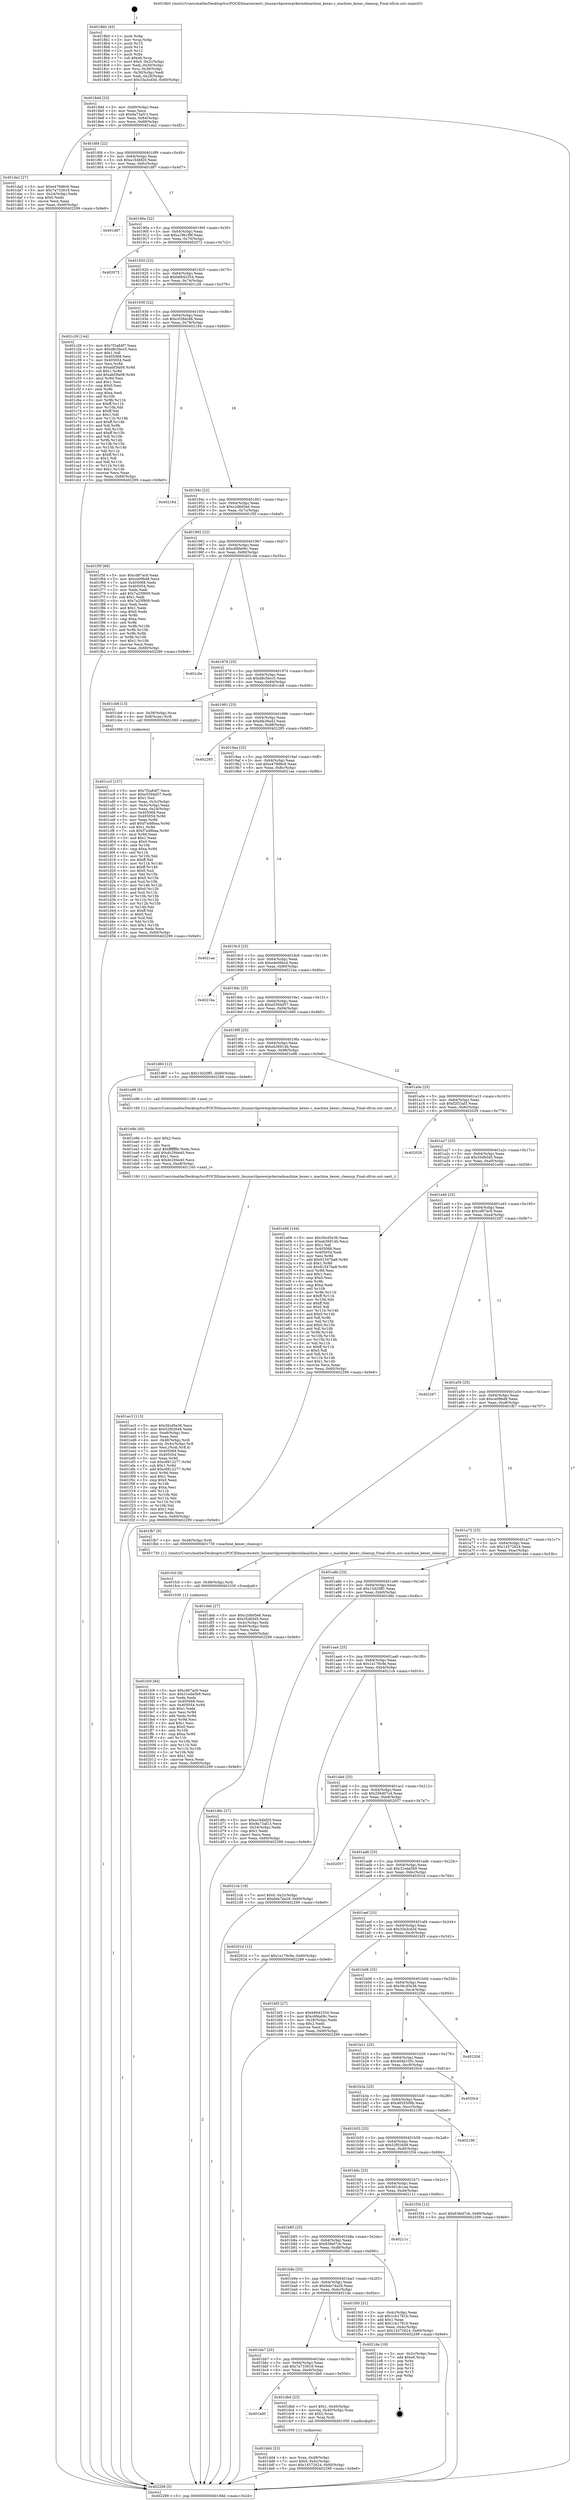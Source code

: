 digraph "0x4018b0" {
  label = "0x4018b0 (/mnt/c/Users/mathe/Desktop/tcc/POCII/binaries/extr_linuxarchpowerpckernelmachine_kexec.c_machine_kexec_cleanup_Final-ollvm.out::main(0))"
  labelloc = "t"
  node[shape=record]

  Entry [label="",width=0.3,height=0.3,shape=circle,fillcolor=black,style=filled]
  "0x4018dd" [label="{
     0x4018dd [23]\l
     | [instrs]\l
     &nbsp;&nbsp;0x4018dd \<+3\>: mov -0x60(%rbp),%eax\l
     &nbsp;&nbsp;0x4018e0 \<+2\>: mov %eax,%ecx\l
     &nbsp;&nbsp;0x4018e2 \<+6\>: sub $0x9a73af13,%ecx\l
     &nbsp;&nbsp;0x4018e8 \<+3\>: mov %eax,-0x64(%rbp)\l
     &nbsp;&nbsp;0x4018eb \<+3\>: mov %ecx,-0x68(%rbp)\l
     &nbsp;&nbsp;0x4018ee \<+6\>: je 0000000000401da2 \<main+0x4f2\>\l
  }"]
  "0x401da2" [label="{
     0x401da2 [27]\l
     | [instrs]\l
     &nbsp;&nbsp;0x401da2 \<+5\>: mov $0xe479d6c6,%eax\l
     &nbsp;&nbsp;0x401da7 \<+5\>: mov $0x7a733918,%ecx\l
     &nbsp;&nbsp;0x401dac \<+3\>: mov -0x24(%rbp),%edx\l
     &nbsp;&nbsp;0x401daf \<+3\>: cmp $0x0,%edx\l
     &nbsp;&nbsp;0x401db2 \<+3\>: cmove %ecx,%eax\l
     &nbsp;&nbsp;0x401db5 \<+3\>: mov %eax,-0x60(%rbp)\l
     &nbsp;&nbsp;0x401db8 \<+5\>: jmp 0000000000402299 \<main+0x9e9\>\l
  }"]
  "0x4018f4" [label="{
     0x4018f4 [22]\l
     | [instrs]\l
     &nbsp;&nbsp;0x4018f4 \<+5\>: jmp 00000000004018f9 \<main+0x49\>\l
     &nbsp;&nbsp;0x4018f9 \<+3\>: mov -0x64(%rbp),%eax\l
     &nbsp;&nbsp;0x4018fc \<+5\>: sub $0xa164bf20,%eax\l
     &nbsp;&nbsp;0x401901 \<+3\>: mov %eax,-0x6c(%rbp)\l
     &nbsp;&nbsp;0x401904 \<+6\>: je 0000000000401d87 \<main+0x4d7\>\l
  }"]
  Exit [label="",width=0.3,height=0.3,shape=circle,fillcolor=black,style=filled,peripheries=2]
  "0x401d87" [label="{
     0x401d87\l
  }", style=dashed]
  "0x40190a" [label="{
     0x40190a [22]\l
     | [instrs]\l
     &nbsp;&nbsp;0x40190a \<+5\>: jmp 000000000040190f \<main+0x5f\>\l
     &nbsp;&nbsp;0x40190f \<+3\>: mov -0x64(%rbp),%eax\l
     &nbsp;&nbsp;0x401912 \<+5\>: sub $0xa19b1f9f,%eax\l
     &nbsp;&nbsp;0x401917 \<+3\>: mov %eax,-0x70(%rbp)\l
     &nbsp;&nbsp;0x40191a \<+6\>: je 0000000000402072 \<main+0x7c2\>\l
  }"]
  "0x401fc9" [label="{
     0x401fc9 [84]\l
     | [instrs]\l
     &nbsp;&nbsp;0x401fc9 \<+5\>: mov $0xcd87ac9,%eax\l
     &nbsp;&nbsp;0x401fce \<+5\>: mov $0x31eda5b9,%ecx\l
     &nbsp;&nbsp;0x401fd3 \<+2\>: xor %edx,%edx\l
     &nbsp;&nbsp;0x401fd5 \<+7\>: mov 0x405068,%esi\l
     &nbsp;&nbsp;0x401fdc \<+8\>: mov 0x405054,%r8d\l
     &nbsp;&nbsp;0x401fe4 \<+3\>: sub $0x1,%edx\l
     &nbsp;&nbsp;0x401fe7 \<+3\>: mov %esi,%r9d\l
     &nbsp;&nbsp;0x401fea \<+3\>: add %edx,%r9d\l
     &nbsp;&nbsp;0x401fed \<+4\>: imul %r9d,%esi\l
     &nbsp;&nbsp;0x401ff1 \<+3\>: and $0x1,%esi\l
     &nbsp;&nbsp;0x401ff4 \<+3\>: cmp $0x0,%esi\l
     &nbsp;&nbsp;0x401ff7 \<+4\>: sete %r10b\l
     &nbsp;&nbsp;0x401ffb \<+4\>: cmp $0xa,%r8d\l
     &nbsp;&nbsp;0x401fff \<+4\>: setl %r11b\l
     &nbsp;&nbsp;0x402003 \<+3\>: mov %r10b,%bl\l
     &nbsp;&nbsp;0x402006 \<+3\>: and %r11b,%bl\l
     &nbsp;&nbsp;0x402009 \<+3\>: xor %r11b,%r10b\l
     &nbsp;&nbsp;0x40200c \<+3\>: or %r10b,%bl\l
     &nbsp;&nbsp;0x40200f \<+3\>: test $0x1,%bl\l
     &nbsp;&nbsp;0x402012 \<+3\>: cmovne %ecx,%eax\l
     &nbsp;&nbsp;0x402015 \<+3\>: mov %eax,-0x60(%rbp)\l
     &nbsp;&nbsp;0x402018 \<+5\>: jmp 0000000000402299 \<main+0x9e9\>\l
  }"]
  "0x402072" [label="{
     0x402072\l
  }", style=dashed]
  "0x401920" [label="{
     0x401920 [22]\l
     | [instrs]\l
     &nbsp;&nbsp;0x401920 \<+5\>: jmp 0000000000401925 \<main+0x75\>\l
     &nbsp;&nbsp;0x401925 \<+3\>: mov -0x64(%rbp),%eax\l
     &nbsp;&nbsp;0x401928 \<+5\>: sub $0xb6642354,%eax\l
     &nbsp;&nbsp;0x40192d \<+3\>: mov %eax,-0x74(%rbp)\l
     &nbsp;&nbsp;0x401930 \<+6\>: je 0000000000401c26 \<main+0x376\>\l
  }"]
  "0x401fc0" [label="{
     0x401fc0 [9]\l
     | [instrs]\l
     &nbsp;&nbsp;0x401fc0 \<+4\>: mov -0x48(%rbp),%rdi\l
     &nbsp;&nbsp;0x401fc4 \<+5\>: call 0000000000401030 \<free@plt\>\l
     | [calls]\l
     &nbsp;&nbsp;0x401030 \{1\} (unknown)\l
  }"]
  "0x401c26" [label="{
     0x401c26 [144]\l
     | [instrs]\l
     &nbsp;&nbsp;0x401c26 \<+5\>: mov $0x7f2a84f7,%eax\l
     &nbsp;&nbsp;0x401c2b \<+5\>: mov $0xd8c5bcc5,%ecx\l
     &nbsp;&nbsp;0x401c30 \<+2\>: mov $0x1,%dl\l
     &nbsp;&nbsp;0x401c32 \<+7\>: mov 0x405068,%esi\l
     &nbsp;&nbsp;0x401c39 \<+7\>: mov 0x405054,%edi\l
     &nbsp;&nbsp;0x401c40 \<+3\>: mov %esi,%r8d\l
     &nbsp;&nbsp;0x401c43 \<+7\>: sub $0xabf3fa08,%r8d\l
     &nbsp;&nbsp;0x401c4a \<+4\>: sub $0x1,%r8d\l
     &nbsp;&nbsp;0x401c4e \<+7\>: add $0xabf3fa08,%r8d\l
     &nbsp;&nbsp;0x401c55 \<+4\>: imul %r8d,%esi\l
     &nbsp;&nbsp;0x401c59 \<+3\>: and $0x1,%esi\l
     &nbsp;&nbsp;0x401c5c \<+3\>: cmp $0x0,%esi\l
     &nbsp;&nbsp;0x401c5f \<+4\>: sete %r9b\l
     &nbsp;&nbsp;0x401c63 \<+3\>: cmp $0xa,%edi\l
     &nbsp;&nbsp;0x401c66 \<+4\>: setl %r10b\l
     &nbsp;&nbsp;0x401c6a \<+3\>: mov %r9b,%r11b\l
     &nbsp;&nbsp;0x401c6d \<+4\>: xor $0xff,%r11b\l
     &nbsp;&nbsp;0x401c71 \<+3\>: mov %r10b,%bl\l
     &nbsp;&nbsp;0x401c74 \<+3\>: xor $0xff,%bl\l
     &nbsp;&nbsp;0x401c77 \<+3\>: xor $0x1,%dl\l
     &nbsp;&nbsp;0x401c7a \<+3\>: mov %r11b,%r14b\l
     &nbsp;&nbsp;0x401c7d \<+4\>: and $0xff,%r14b\l
     &nbsp;&nbsp;0x401c81 \<+3\>: and %dl,%r9b\l
     &nbsp;&nbsp;0x401c84 \<+3\>: mov %bl,%r15b\l
     &nbsp;&nbsp;0x401c87 \<+4\>: and $0xff,%r15b\l
     &nbsp;&nbsp;0x401c8b \<+3\>: and %dl,%r10b\l
     &nbsp;&nbsp;0x401c8e \<+3\>: or %r9b,%r14b\l
     &nbsp;&nbsp;0x401c91 \<+3\>: or %r10b,%r15b\l
     &nbsp;&nbsp;0x401c94 \<+3\>: xor %r15b,%r14b\l
     &nbsp;&nbsp;0x401c97 \<+3\>: or %bl,%r11b\l
     &nbsp;&nbsp;0x401c9a \<+4\>: xor $0xff,%r11b\l
     &nbsp;&nbsp;0x401c9e \<+3\>: or $0x1,%dl\l
     &nbsp;&nbsp;0x401ca1 \<+3\>: and %dl,%r11b\l
     &nbsp;&nbsp;0x401ca4 \<+3\>: or %r11b,%r14b\l
     &nbsp;&nbsp;0x401ca7 \<+4\>: test $0x1,%r14b\l
     &nbsp;&nbsp;0x401cab \<+3\>: cmovne %ecx,%eax\l
     &nbsp;&nbsp;0x401cae \<+3\>: mov %eax,-0x60(%rbp)\l
     &nbsp;&nbsp;0x401cb1 \<+5\>: jmp 0000000000402299 \<main+0x9e9\>\l
  }"]
  "0x401936" [label="{
     0x401936 [22]\l
     | [instrs]\l
     &nbsp;&nbsp;0x401936 \<+5\>: jmp 000000000040193b \<main+0x8b\>\l
     &nbsp;&nbsp;0x40193b \<+3\>: mov -0x64(%rbp),%eax\l
     &nbsp;&nbsp;0x40193e \<+5\>: sub $0xc028dc88,%eax\l
     &nbsp;&nbsp;0x401943 \<+3\>: mov %eax,-0x78(%rbp)\l
     &nbsp;&nbsp;0x401946 \<+6\>: je 0000000000402184 \<main+0x8d4\>\l
  }"]
  "0x401ec3" [label="{
     0x401ec3 [113]\l
     | [instrs]\l
     &nbsp;&nbsp;0x401ec3 \<+5\>: mov $0x36cd5e36,%ecx\l
     &nbsp;&nbsp;0x401ec8 \<+5\>: mov $0x52f02649,%edx\l
     &nbsp;&nbsp;0x401ecd \<+6\>: mov -0xe8(%rbp),%esi\l
     &nbsp;&nbsp;0x401ed3 \<+3\>: imul %eax,%esi\l
     &nbsp;&nbsp;0x401ed6 \<+4\>: mov -0x48(%rbp),%rdi\l
     &nbsp;&nbsp;0x401eda \<+4\>: movslq -0x4c(%rbp),%r8\l
     &nbsp;&nbsp;0x401ede \<+4\>: mov %esi,(%rdi,%r8,4)\l
     &nbsp;&nbsp;0x401ee2 \<+7\>: mov 0x405068,%eax\l
     &nbsp;&nbsp;0x401ee9 \<+7\>: mov 0x405054,%esi\l
     &nbsp;&nbsp;0x401ef0 \<+3\>: mov %eax,%r9d\l
     &nbsp;&nbsp;0x401ef3 \<+7\>: sub $0xc8912277,%r9d\l
     &nbsp;&nbsp;0x401efa \<+4\>: sub $0x1,%r9d\l
     &nbsp;&nbsp;0x401efe \<+7\>: add $0xc8912277,%r9d\l
     &nbsp;&nbsp;0x401f05 \<+4\>: imul %r9d,%eax\l
     &nbsp;&nbsp;0x401f09 \<+3\>: and $0x1,%eax\l
     &nbsp;&nbsp;0x401f0c \<+3\>: cmp $0x0,%eax\l
     &nbsp;&nbsp;0x401f0f \<+4\>: sete %r10b\l
     &nbsp;&nbsp;0x401f13 \<+3\>: cmp $0xa,%esi\l
     &nbsp;&nbsp;0x401f16 \<+4\>: setl %r11b\l
     &nbsp;&nbsp;0x401f1a \<+3\>: mov %r10b,%bl\l
     &nbsp;&nbsp;0x401f1d \<+3\>: and %r11b,%bl\l
     &nbsp;&nbsp;0x401f20 \<+3\>: xor %r11b,%r10b\l
     &nbsp;&nbsp;0x401f23 \<+3\>: or %r10b,%bl\l
     &nbsp;&nbsp;0x401f26 \<+3\>: test $0x1,%bl\l
     &nbsp;&nbsp;0x401f29 \<+3\>: cmovne %edx,%ecx\l
     &nbsp;&nbsp;0x401f2c \<+3\>: mov %ecx,-0x60(%rbp)\l
     &nbsp;&nbsp;0x401f2f \<+5\>: jmp 0000000000402299 \<main+0x9e9\>\l
  }"]
  "0x402184" [label="{
     0x402184\l
  }", style=dashed]
  "0x40194c" [label="{
     0x40194c [22]\l
     | [instrs]\l
     &nbsp;&nbsp;0x40194c \<+5\>: jmp 0000000000401951 \<main+0xa1\>\l
     &nbsp;&nbsp;0x401951 \<+3\>: mov -0x64(%rbp),%eax\l
     &nbsp;&nbsp;0x401954 \<+5\>: sub $0xc2d6d5e6,%eax\l
     &nbsp;&nbsp;0x401959 \<+3\>: mov %eax,-0x7c(%rbp)\l
     &nbsp;&nbsp;0x40195c \<+6\>: je 0000000000401f5f \<main+0x6af\>\l
  }"]
  "0x401e9b" [label="{
     0x401e9b [40]\l
     | [instrs]\l
     &nbsp;&nbsp;0x401e9b \<+5\>: mov $0x2,%ecx\l
     &nbsp;&nbsp;0x401ea0 \<+1\>: cltd\l
     &nbsp;&nbsp;0x401ea1 \<+2\>: idiv %ecx\l
     &nbsp;&nbsp;0x401ea3 \<+6\>: imul $0xfffffffe,%edx,%ecx\l
     &nbsp;&nbsp;0x401ea9 \<+6\>: add $0xdc294e40,%ecx\l
     &nbsp;&nbsp;0x401eaf \<+3\>: add $0x1,%ecx\l
     &nbsp;&nbsp;0x401eb2 \<+6\>: sub $0xdc294e40,%ecx\l
     &nbsp;&nbsp;0x401eb8 \<+6\>: mov %ecx,-0xe8(%rbp)\l
     &nbsp;&nbsp;0x401ebe \<+5\>: call 0000000000401160 \<next_i\>\l
     | [calls]\l
     &nbsp;&nbsp;0x401160 \{1\} (/mnt/c/Users/mathe/Desktop/tcc/POCII/binaries/extr_linuxarchpowerpckernelmachine_kexec.c_machine_kexec_cleanup_Final-ollvm.out::next_i)\l
  }"]
  "0x401f5f" [label="{
     0x401f5f [88]\l
     | [instrs]\l
     &nbsp;&nbsp;0x401f5f \<+5\>: mov $0xcd87ac9,%eax\l
     &nbsp;&nbsp;0x401f64 \<+5\>: mov $0xce09bd8,%ecx\l
     &nbsp;&nbsp;0x401f69 \<+7\>: mov 0x405068,%edx\l
     &nbsp;&nbsp;0x401f70 \<+7\>: mov 0x405054,%esi\l
     &nbsp;&nbsp;0x401f77 \<+2\>: mov %edx,%edi\l
     &nbsp;&nbsp;0x401f79 \<+6\>: add $0x7a25f909,%edi\l
     &nbsp;&nbsp;0x401f7f \<+3\>: sub $0x1,%edi\l
     &nbsp;&nbsp;0x401f82 \<+6\>: sub $0x7a25f909,%edi\l
     &nbsp;&nbsp;0x401f88 \<+3\>: imul %edi,%edx\l
     &nbsp;&nbsp;0x401f8b \<+3\>: and $0x1,%edx\l
     &nbsp;&nbsp;0x401f8e \<+3\>: cmp $0x0,%edx\l
     &nbsp;&nbsp;0x401f91 \<+4\>: sete %r8b\l
     &nbsp;&nbsp;0x401f95 \<+3\>: cmp $0xa,%esi\l
     &nbsp;&nbsp;0x401f98 \<+4\>: setl %r9b\l
     &nbsp;&nbsp;0x401f9c \<+3\>: mov %r8b,%r10b\l
     &nbsp;&nbsp;0x401f9f \<+3\>: and %r9b,%r10b\l
     &nbsp;&nbsp;0x401fa2 \<+3\>: xor %r9b,%r8b\l
     &nbsp;&nbsp;0x401fa5 \<+3\>: or %r8b,%r10b\l
     &nbsp;&nbsp;0x401fa8 \<+4\>: test $0x1,%r10b\l
     &nbsp;&nbsp;0x401fac \<+3\>: cmovne %ecx,%eax\l
     &nbsp;&nbsp;0x401faf \<+3\>: mov %eax,-0x60(%rbp)\l
     &nbsp;&nbsp;0x401fb2 \<+5\>: jmp 0000000000402299 \<main+0x9e9\>\l
  }"]
  "0x401962" [label="{
     0x401962 [22]\l
     | [instrs]\l
     &nbsp;&nbsp;0x401962 \<+5\>: jmp 0000000000401967 \<main+0xb7\>\l
     &nbsp;&nbsp;0x401967 \<+3\>: mov -0x64(%rbp),%eax\l
     &nbsp;&nbsp;0x40196a \<+5\>: sub $0xc6fda06c,%eax\l
     &nbsp;&nbsp;0x40196f \<+3\>: mov %eax,-0x80(%rbp)\l
     &nbsp;&nbsp;0x401972 \<+6\>: je 0000000000401c0e \<main+0x35e\>\l
  }"]
  "0x401dd4" [label="{
     0x401dd4 [23]\l
     | [instrs]\l
     &nbsp;&nbsp;0x401dd4 \<+4\>: mov %rax,-0x48(%rbp)\l
     &nbsp;&nbsp;0x401dd8 \<+7\>: movl $0x0,-0x4c(%rbp)\l
     &nbsp;&nbsp;0x401ddf \<+7\>: movl $0x14572624,-0x60(%rbp)\l
     &nbsp;&nbsp;0x401de6 \<+5\>: jmp 0000000000402299 \<main+0x9e9\>\l
  }"]
  "0x401c0e" [label="{
     0x401c0e\l
  }", style=dashed]
  "0x401978" [label="{
     0x401978 [25]\l
     | [instrs]\l
     &nbsp;&nbsp;0x401978 \<+5\>: jmp 000000000040197d \<main+0xcd\>\l
     &nbsp;&nbsp;0x40197d \<+3\>: mov -0x64(%rbp),%eax\l
     &nbsp;&nbsp;0x401980 \<+5\>: sub $0xd8c5bcc5,%eax\l
     &nbsp;&nbsp;0x401985 \<+6\>: mov %eax,-0x84(%rbp)\l
     &nbsp;&nbsp;0x40198b \<+6\>: je 0000000000401cb6 \<main+0x406\>\l
  }"]
  "0x401bd0" [label="{
     0x401bd0\l
  }", style=dashed]
  "0x401cb6" [label="{
     0x401cb6 [13]\l
     | [instrs]\l
     &nbsp;&nbsp;0x401cb6 \<+4\>: mov -0x38(%rbp),%rax\l
     &nbsp;&nbsp;0x401cba \<+4\>: mov 0x8(%rax),%rdi\l
     &nbsp;&nbsp;0x401cbe \<+5\>: call 0000000000401060 \<atoi@plt\>\l
     | [calls]\l
     &nbsp;&nbsp;0x401060 \{1\} (unknown)\l
  }"]
  "0x401991" [label="{
     0x401991 [25]\l
     | [instrs]\l
     &nbsp;&nbsp;0x401991 \<+5\>: jmp 0000000000401996 \<main+0xe6\>\l
     &nbsp;&nbsp;0x401996 \<+3\>: mov -0x64(%rbp),%eax\l
     &nbsp;&nbsp;0x401999 \<+5\>: sub $0xdfa38a42,%eax\l
     &nbsp;&nbsp;0x40199e \<+6\>: mov %eax,-0x88(%rbp)\l
     &nbsp;&nbsp;0x4019a4 \<+6\>: je 0000000000402285 \<main+0x9d5\>\l
  }"]
  "0x401dbd" [label="{
     0x401dbd [23]\l
     | [instrs]\l
     &nbsp;&nbsp;0x401dbd \<+7\>: movl $0x1,-0x40(%rbp)\l
     &nbsp;&nbsp;0x401dc4 \<+4\>: movslq -0x40(%rbp),%rax\l
     &nbsp;&nbsp;0x401dc8 \<+4\>: shl $0x2,%rax\l
     &nbsp;&nbsp;0x401dcc \<+3\>: mov %rax,%rdi\l
     &nbsp;&nbsp;0x401dcf \<+5\>: call 0000000000401050 \<malloc@plt\>\l
     | [calls]\l
     &nbsp;&nbsp;0x401050 \{1\} (unknown)\l
  }"]
  "0x402285" [label="{
     0x402285\l
  }", style=dashed]
  "0x4019aa" [label="{
     0x4019aa [25]\l
     | [instrs]\l
     &nbsp;&nbsp;0x4019aa \<+5\>: jmp 00000000004019af \<main+0xff\>\l
     &nbsp;&nbsp;0x4019af \<+3\>: mov -0x64(%rbp),%eax\l
     &nbsp;&nbsp;0x4019b2 \<+5\>: sub $0xe479d6c6,%eax\l
     &nbsp;&nbsp;0x4019b7 \<+6\>: mov %eax,-0x8c(%rbp)\l
     &nbsp;&nbsp;0x4019bd \<+6\>: je 00000000004021ae \<main+0x8fe\>\l
  }"]
  "0x401bb7" [label="{
     0x401bb7 [25]\l
     | [instrs]\l
     &nbsp;&nbsp;0x401bb7 \<+5\>: jmp 0000000000401bbc \<main+0x30c\>\l
     &nbsp;&nbsp;0x401bbc \<+3\>: mov -0x64(%rbp),%eax\l
     &nbsp;&nbsp;0x401bbf \<+5\>: sub $0x7a733918,%eax\l
     &nbsp;&nbsp;0x401bc4 \<+6\>: mov %eax,-0xe0(%rbp)\l
     &nbsp;&nbsp;0x401bca \<+6\>: je 0000000000401dbd \<main+0x50d\>\l
  }"]
  "0x4021ae" [label="{
     0x4021ae\l
  }", style=dashed]
  "0x4019c3" [label="{
     0x4019c3 [25]\l
     | [instrs]\l
     &nbsp;&nbsp;0x4019c3 \<+5\>: jmp 00000000004019c8 \<main+0x118\>\l
     &nbsp;&nbsp;0x4019c8 \<+3\>: mov -0x64(%rbp),%eax\l
     &nbsp;&nbsp;0x4019cb \<+5\>: sub $0xe4e06bcd,%eax\l
     &nbsp;&nbsp;0x4019d0 \<+6\>: mov %eax,-0x90(%rbp)\l
     &nbsp;&nbsp;0x4019d6 \<+6\>: je 00000000004021ba \<main+0x90a\>\l
  }"]
  "0x4021de" [label="{
     0x4021de [19]\l
     | [instrs]\l
     &nbsp;&nbsp;0x4021de \<+3\>: mov -0x2c(%rbp),%eax\l
     &nbsp;&nbsp;0x4021e1 \<+7\>: add $0xe0,%rsp\l
     &nbsp;&nbsp;0x4021e8 \<+1\>: pop %rbx\l
     &nbsp;&nbsp;0x4021e9 \<+2\>: pop %r12\l
     &nbsp;&nbsp;0x4021eb \<+2\>: pop %r14\l
     &nbsp;&nbsp;0x4021ed \<+2\>: pop %r15\l
     &nbsp;&nbsp;0x4021ef \<+1\>: pop %rbp\l
     &nbsp;&nbsp;0x4021f0 \<+1\>: ret\l
  }"]
  "0x4021ba" [label="{
     0x4021ba\l
  }", style=dashed]
  "0x4019dc" [label="{
     0x4019dc [25]\l
     | [instrs]\l
     &nbsp;&nbsp;0x4019dc \<+5\>: jmp 00000000004019e1 \<main+0x131\>\l
     &nbsp;&nbsp;0x4019e1 \<+3\>: mov -0x64(%rbp),%eax\l
     &nbsp;&nbsp;0x4019e4 \<+5\>: sub $0xe5594d57,%eax\l
     &nbsp;&nbsp;0x4019e9 \<+6\>: mov %eax,-0x94(%rbp)\l
     &nbsp;&nbsp;0x4019ef \<+6\>: je 0000000000401d60 \<main+0x4b0\>\l
  }"]
  "0x401b9e" [label="{
     0x401b9e [25]\l
     | [instrs]\l
     &nbsp;&nbsp;0x401b9e \<+5\>: jmp 0000000000401ba3 \<main+0x2f3\>\l
     &nbsp;&nbsp;0x401ba3 \<+3\>: mov -0x64(%rbp),%eax\l
     &nbsp;&nbsp;0x401ba6 \<+5\>: sub $0x6da74a29,%eax\l
     &nbsp;&nbsp;0x401bab \<+6\>: mov %eax,-0xdc(%rbp)\l
     &nbsp;&nbsp;0x401bb1 \<+6\>: je 00000000004021de \<main+0x92e\>\l
  }"]
  "0x401d60" [label="{
     0x401d60 [12]\l
     | [instrs]\l
     &nbsp;&nbsp;0x401d60 \<+7\>: movl $0x15d20ff1,-0x60(%rbp)\l
     &nbsp;&nbsp;0x401d67 \<+5\>: jmp 0000000000402299 \<main+0x9e9\>\l
  }"]
  "0x4019f5" [label="{
     0x4019f5 [25]\l
     | [instrs]\l
     &nbsp;&nbsp;0x4019f5 \<+5\>: jmp 00000000004019fa \<main+0x14a\>\l
     &nbsp;&nbsp;0x4019fa \<+3\>: mov -0x64(%rbp),%eax\l
     &nbsp;&nbsp;0x4019fd \<+5\>: sub $0xeb36914b,%eax\l
     &nbsp;&nbsp;0x401a02 \<+6\>: mov %eax,-0x98(%rbp)\l
     &nbsp;&nbsp;0x401a08 \<+6\>: je 0000000000401e96 \<main+0x5e6\>\l
  }"]
  "0x401f40" [label="{
     0x401f40 [31]\l
     | [instrs]\l
     &nbsp;&nbsp;0x401f40 \<+3\>: mov -0x4c(%rbp),%eax\l
     &nbsp;&nbsp;0x401f43 \<+5\>: sub $0x1cb1781b,%eax\l
     &nbsp;&nbsp;0x401f48 \<+3\>: add $0x1,%eax\l
     &nbsp;&nbsp;0x401f4b \<+5\>: add $0x1cb1781b,%eax\l
     &nbsp;&nbsp;0x401f50 \<+3\>: mov %eax,-0x4c(%rbp)\l
     &nbsp;&nbsp;0x401f53 \<+7\>: movl $0x14572624,-0x60(%rbp)\l
     &nbsp;&nbsp;0x401f5a \<+5\>: jmp 0000000000402299 \<main+0x9e9\>\l
  }"]
  "0x401e96" [label="{
     0x401e96 [5]\l
     | [instrs]\l
     &nbsp;&nbsp;0x401e96 \<+5\>: call 0000000000401160 \<next_i\>\l
     | [calls]\l
     &nbsp;&nbsp;0x401160 \{1\} (/mnt/c/Users/mathe/Desktop/tcc/POCII/binaries/extr_linuxarchpowerpckernelmachine_kexec.c_machine_kexec_cleanup_Final-ollvm.out::next_i)\l
  }"]
  "0x401a0e" [label="{
     0x401a0e [25]\l
     | [instrs]\l
     &nbsp;&nbsp;0x401a0e \<+5\>: jmp 0000000000401a13 \<main+0x163\>\l
     &nbsp;&nbsp;0x401a13 \<+3\>: mov -0x64(%rbp),%eax\l
     &nbsp;&nbsp;0x401a16 \<+5\>: sub $0xf2f33af3,%eax\l
     &nbsp;&nbsp;0x401a1b \<+6\>: mov %eax,-0x9c(%rbp)\l
     &nbsp;&nbsp;0x401a21 \<+6\>: je 0000000000402029 \<main+0x779\>\l
  }"]
  "0x401b85" [label="{
     0x401b85 [25]\l
     | [instrs]\l
     &nbsp;&nbsp;0x401b85 \<+5\>: jmp 0000000000401b8a \<main+0x2da\>\l
     &nbsp;&nbsp;0x401b8a \<+3\>: mov -0x64(%rbp),%eax\l
     &nbsp;&nbsp;0x401b8d \<+5\>: sub $0x63fed7cb,%eax\l
     &nbsp;&nbsp;0x401b92 \<+6\>: mov %eax,-0xd8(%rbp)\l
     &nbsp;&nbsp;0x401b98 \<+6\>: je 0000000000401f40 \<main+0x690\>\l
  }"]
  "0x402029" [label="{
     0x402029\l
  }", style=dashed]
  "0x401a27" [label="{
     0x401a27 [25]\l
     | [instrs]\l
     &nbsp;&nbsp;0x401a27 \<+5\>: jmp 0000000000401a2c \<main+0x17c\>\l
     &nbsp;&nbsp;0x401a2c \<+3\>: mov -0x64(%rbp),%eax\l
     &nbsp;&nbsp;0x401a2f \<+5\>: sub $0x35d83d5,%eax\l
     &nbsp;&nbsp;0x401a34 \<+6\>: mov %eax,-0xa0(%rbp)\l
     &nbsp;&nbsp;0x401a3a \<+6\>: je 0000000000401e06 \<main+0x556\>\l
  }"]
  "0x40211c" [label="{
     0x40211c\l
  }", style=dashed]
  "0x401e06" [label="{
     0x401e06 [144]\l
     | [instrs]\l
     &nbsp;&nbsp;0x401e06 \<+5\>: mov $0x36cd5e36,%eax\l
     &nbsp;&nbsp;0x401e0b \<+5\>: mov $0xeb36914b,%ecx\l
     &nbsp;&nbsp;0x401e10 \<+2\>: mov $0x1,%dl\l
     &nbsp;&nbsp;0x401e12 \<+7\>: mov 0x405068,%esi\l
     &nbsp;&nbsp;0x401e19 \<+7\>: mov 0x405054,%edi\l
     &nbsp;&nbsp;0x401e20 \<+3\>: mov %esi,%r8d\l
     &nbsp;&nbsp;0x401e23 \<+7\>: add $0x61547ba8,%r8d\l
     &nbsp;&nbsp;0x401e2a \<+4\>: sub $0x1,%r8d\l
     &nbsp;&nbsp;0x401e2e \<+7\>: sub $0x61547ba8,%r8d\l
     &nbsp;&nbsp;0x401e35 \<+4\>: imul %r8d,%esi\l
     &nbsp;&nbsp;0x401e39 \<+3\>: and $0x1,%esi\l
     &nbsp;&nbsp;0x401e3c \<+3\>: cmp $0x0,%esi\l
     &nbsp;&nbsp;0x401e3f \<+4\>: sete %r9b\l
     &nbsp;&nbsp;0x401e43 \<+3\>: cmp $0xa,%edi\l
     &nbsp;&nbsp;0x401e46 \<+4\>: setl %r10b\l
     &nbsp;&nbsp;0x401e4a \<+3\>: mov %r9b,%r11b\l
     &nbsp;&nbsp;0x401e4d \<+4\>: xor $0xff,%r11b\l
     &nbsp;&nbsp;0x401e51 \<+3\>: mov %r10b,%bl\l
     &nbsp;&nbsp;0x401e54 \<+3\>: xor $0xff,%bl\l
     &nbsp;&nbsp;0x401e57 \<+3\>: xor $0x0,%dl\l
     &nbsp;&nbsp;0x401e5a \<+3\>: mov %r11b,%r14b\l
     &nbsp;&nbsp;0x401e5d \<+4\>: and $0x0,%r14b\l
     &nbsp;&nbsp;0x401e61 \<+3\>: and %dl,%r9b\l
     &nbsp;&nbsp;0x401e64 \<+3\>: mov %bl,%r15b\l
     &nbsp;&nbsp;0x401e67 \<+4\>: and $0x0,%r15b\l
     &nbsp;&nbsp;0x401e6b \<+3\>: and %dl,%r10b\l
     &nbsp;&nbsp;0x401e6e \<+3\>: or %r9b,%r14b\l
     &nbsp;&nbsp;0x401e71 \<+3\>: or %r10b,%r15b\l
     &nbsp;&nbsp;0x401e74 \<+3\>: xor %r15b,%r14b\l
     &nbsp;&nbsp;0x401e77 \<+3\>: or %bl,%r11b\l
     &nbsp;&nbsp;0x401e7a \<+4\>: xor $0xff,%r11b\l
     &nbsp;&nbsp;0x401e7e \<+3\>: or $0x0,%dl\l
     &nbsp;&nbsp;0x401e81 \<+3\>: and %dl,%r11b\l
     &nbsp;&nbsp;0x401e84 \<+3\>: or %r11b,%r14b\l
     &nbsp;&nbsp;0x401e87 \<+4\>: test $0x1,%r14b\l
     &nbsp;&nbsp;0x401e8b \<+3\>: cmovne %ecx,%eax\l
     &nbsp;&nbsp;0x401e8e \<+3\>: mov %eax,-0x60(%rbp)\l
     &nbsp;&nbsp;0x401e91 \<+5\>: jmp 0000000000402299 \<main+0x9e9\>\l
  }"]
  "0x401a40" [label="{
     0x401a40 [25]\l
     | [instrs]\l
     &nbsp;&nbsp;0x401a40 \<+5\>: jmp 0000000000401a45 \<main+0x195\>\l
     &nbsp;&nbsp;0x401a45 \<+3\>: mov -0x64(%rbp),%eax\l
     &nbsp;&nbsp;0x401a48 \<+5\>: sub $0xcd87ac9,%eax\l
     &nbsp;&nbsp;0x401a4d \<+6\>: mov %eax,-0xa4(%rbp)\l
     &nbsp;&nbsp;0x401a53 \<+6\>: je 0000000000402267 \<main+0x9b7\>\l
  }"]
  "0x401b6c" [label="{
     0x401b6c [25]\l
     | [instrs]\l
     &nbsp;&nbsp;0x401b6c \<+5\>: jmp 0000000000401b71 \<main+0x2c1\>\l
     &nbsp;&nbsp;0x401b71 \<+3\>: mov -0x64(%rbp),%eax\l
     &nbsp;&nbsp;0x401b74 \<+5\>: sub $0x561dc1ea,%eax\l
     &nbsp;&nbsp;0x401b79 \<+6\>: mov %eax,-0xd4(%rbp)\l
     &nbsp;&nbsp;0x401b7f \<+6\>: je 000000000040211c \<main+0x86c\>\l
  }"]
  "0x402267" [label="{
     0x402267\l
  }", style=dashed]
  "0x401a59" [label="{
     0x401a59 [25]\l
     | [instrs]\l
     &nbsp;&nbsp;0x401a59 \<+5\>: jmp 0000000000401a5e \<main+0x1ae\>\l
     &nbsp;&nbsp;0x401a5e \<+3\>: mov -0x64(%rbp),%eax\l
     &nbsp;&nbsp;0x401a61 \<+5\>: sub $0xce09bd8,%eax\l
     &nbsp;&nbsp;0x401a66 \<+6\>: mov %eax,-0xa8(%rbp)\l
     &nbsp;&nbsp;0x401a6c \<+6\>: je 0000000000401fb7 \<main+0x707\>\l
  }"]
  "0x401f34" [label="{
     0x401f34 [12]\l
     | [instrs]\l
     &nbsp;&nbsp;0x401f34 \<+7\>: movl $0x63fed7cb,-0x60(%rbp)\l
     &nbsp;&nbsp;0x401f3b \<+5\>: jmp 0000000000402299 \<main+0x9e9\>\l
  }"]
  "0x401fb7" [label="{
     0x401fb7 [9]\l
     | [instrs]\l
     &nbsp;&nbsp;0x401fb7 \<+4\>: mov -0x48(%rbp),%rdi\l
     &nbsp;&nbsp;0x401fbb \<+5\>: call 0000000000401730 \<machine_kexec_cleanup\>\l
     | [calls]\l
     &nbsp;&nbsp;0x401730 \{1\} (/mnt/c/Users/mathe/Desktop/tcc/POCII/binaries/extr_linuxarchpowerpckernelmachine_kexec.c_machine_kexec_cleanup_Final-ollvm.out::machine_kexec_cleanup)\l
  }"]
  "0x401a72" [label="{
     0x401a72 [25]\l
     | [instrs]\l
     &nbsp;&nbsp;0x401a72 \<+5\>: jmp 0000000000401a77 \<main+0x1c7\>\l
     &nbsp;&nbsp;0x401a77 \<+3\>: mov -0x64(%rbp),%eax\l
     &nbsp;&nbsp;0x401a7a \<+5\>: sub $0x14572624,%eax\l
     &nbsp;&nbsp;0x401a7f \<+6\>: mov %eax,-0xac(%rbp)\l
     &nbsp;&nbsp;0x401a85 \<+6\>: je 0000000000401deb \<main+0x53b\>\l
  }"]
  "0x401b53" [label="{
     0x401b53 [25]\l
     | [instrs]\l
     &nbsp;&nbsp;0x401b53 \<+5\>: jmp 0000000000401b58 \<main+0x2a8\>\l
     &nbsp;&nbsp;0x401b58 \<+3\>: mov -0x64(%rbp),%eax\l
     &nbsp;&nbsp;0x401b5b \<+5\>: sub $0x52f02649,%eax\l
     &nbsp;&nbsp;0x401b60 \<+6\>: mov %eax,-0xd0(%rbp)\l
     &nbsp;&nbsp;0x401b66 \<+6\>: je 0000000000401f34 \<main+0x684\>\l
  }"]
  "0x401deb" [label="{
     0x401deb [27]\l
     | [instrs]\l
     &nbsp;&nbsp;0x401deb \<+5\>: mov $0xc2d6d5e6,%eax\l
     &nbsp;&nbsp;0x401df0 \<+5\>: mov $0x35d83d5,%ecx\l
     &nbsp;&nbsp;0x401df5 \<+3\>: mov -0x4c(%rbp),%edx\l
     &nbsp;&nbsp;0x401df8 \<+3\>: cmp -0x40(%rbp),%edx\l
     &nbsp;&nbsp;0x401dfb \<+3\>: cmovl %ecx,%eax\l
     &nbsp;&nbsp;0x401dfe \<+3\>: mov %eax,-0x60(%rbp)\l
     &nbsp;&nbsp;0x401e01 \<+5\>: jmp 0000000000402299 \<main+0x9e9\>\l
  }"]
  "0x401a8b" [label="{
     0x401a8b [25]\l
     | [instrs]\l
     &nbsp;&nbsp;0x401a8b \<+5\>: jmp 0000000000401a90 \<main+0x1e0\>\l
     &nbsp;&nbsp;0x401a90 \<+3\>: mov -0x64(%rbp),%eax\l
     &nbsp;&nbsp;0x401a93 \<+5\>: sub $0x15d20ff1,%eax\l
     &nbsp;&nbsp;0x401a98 \<+6\>: mov %eax,-0xb0(%rbp)\l
     &nbsp;&nbsp;0x401a9e \<+6\>: je 0000000000401d6c \<main+0x4bc\>\l
  }"]
  "0x402190" [label="{
     0x402190\l
  }", style=dashed]
  "0x401d6c" [label="{
     0x401d6c [27]\l
     | [instrs]\l
     &nbsp;&nbsp;0x401d6c \<+5\>: mov $0xa164bf20,%eax\l
     &nbsp;&nbsp;0x401d71 \<+5\>: mov $0x9a73af13,%ecx\l
     &nbsp;&nbsp;0x401d76 \<+3\>: mov -0x24(%rbp),%edx\l
     &nbsp;&nbsp;0x401d79 \<+3\>: cmp $0x1,%edx\l
     &nbsp;&nbsp;0x401d7c \<+3\>: cmovl %ecx,%eax\l
     &nbsp;&nbsp;0x401d7f \<+3\>: mov %eax,-0x60(%rbp)\l
     &nbsp;&nbsp;0x401d82 \<+5\>: jmp 0000000000402299 \<main+0x9e9\>\l
  }"]
  "0x401aa4" [label="{
     0x401aa4 [25]\l
     | [instrs]\l
     &nbsp;&nbsp;0x401aa4 \<+5\>: jmp 0000000000401aa9 \<main+0x1f9\>\l
     &nbsp;&nbsp;0x401aa9 \<+3\>: mov -0x64(%rbp),%eax\l
     &nbsp;&nbsp;0x401aac \<+5\>: sub $0x1e179c9e,%eax\l
     &nbsp;&nbsp;0x401ab1 \<+6\>: mov %eax,-0xb4(%rbp)\l
     &nbsp;&nbsp;0x401ab7 \<+6\>: je 00000000004021cb \<main+0x91b\>\l
  }"]
  "0x401b3a" [label="{
     0x401b3a [25]\l
     | [instrs]\l
     &nbsp;&nbsp;0x401b3a \<+5\>: jmp 0000000000401b3f \<main+0x28f\>\l
     &nbsp;&nbsp;0x401b3f \<+3\>: mov -0x64(%rbp),%eax\l
     &nbsp;&nbsp;0x401b42 \<+5\>: sub $0x4655509b,%eax\l
     &nbsp;&nbsp;0x401b47 \<+6\>: mov %eax,-0xcc(%rbp)\l
     &nbsp;&nbsp;0x401b4d \<+6\>: je 0000000000402190 \<main+0x8e0\>\l
  }"]
  "0x4021cb" [label="{
     0x4021cb [19]\l
     | [instrs]\l
     &nbsp;&nbsp;0x4021cb \<+7\>: movl $0x0,-0x2c(%rbp)\l
     &nbsp;&nbsp;0x4021d2 \<+7\>: movl $0x6da74a29,-0x60(%rbp)\l
     &nbsp;&nbsp;0x4021d9 \<+5\>: jmp 0000000000402299 \<main+0x9e9\>\l
  }"]
  "0x401abd" [label="{
     0x401abd [25]\l
     | [instrs]\l
     &nbsp;&nbsp;0x401abd \<+5\>: jmp 0000000000401ac2 \<main+0x212\>\l
     &nbsp;&nbsp;0x401ac2 \<+3\>: mov -0x64(%rbp),%eax\l
     &nbsp;&nbsp;0x401ac5 \<+5\>: sub $0x256d07cd,%eax\l
     &nbsp;&nbsp;0x401aca \<+6\>: mov %eax,-0xb8(%rbp)\l
     &nbsp;&nbsp;0x401ad0 \<+6\>: je 0000000000402057 \<main+0x7a7\>\l
  }"]
  "0x4020c4" [label="{
     0x4020c4\l
  }", style=dashed]
  "0x402057" [label="{
     0x402057\l
  }", style=dashed]
  "0x401ad6" [label="{
     0x401ad6 [25]\l
     | [instrs]\l
     &nbsp;&nbsp;0x401ad6 \<+5\>: jmp 0000000000401adb \<main+0x22b\>\l
     &nbsp;&nbsp;0x401adb \<+3\>: mov -0x64(%rbp),%eax\l
     &nbsp;&nbsp;0x401ade \<+5\>: sub $0x31eda5b9,%eax\l
     &nbsp;&nbsp;0x401ae3 \<+6\>: mov %eax,-0xbc(%rbp)\l
     &nbsp;&nbsp;0x401ae9 \<+6\>: je 000000000040201d \<main+0x76d\>\l
  }"]
  "0x401b21" [label="{
     0x401b21 [25]\l
     | [instrs]\l
     &nbsp;&nbsp;0x401b21 \<+5\>: jmp 0000000000401b26 \<main+0x276\>\l
     &nbsp;&nbsp;0x401b26 \<+3\>: mov -0x64(%rbp),%eax\l
     &nbsp;&nbsp;0x401b29 \<+5\>: sub $0x40dd105c,%eax\l
     &nbsp;&nbsp;0x401b2e \<+6\>: mov %eax,-0xc8(%rbp)\l
     &nbsp;&nbsp;0x401b34 \<+6\>: je 00000000004020c4 \<main+0x814\>\l
  }"]
  "0x40201d" [label="{
     0x40201d [12]\l
     | [instrs]\l
     &nbsp;&nbsp;0x40201d \<+7\>: movl $0x1e179c9e,-0x60(%rbp)\l
     &nbsp;&nbsp;0x402024 \<+5\>: jmp 0000000000402299 \<main+0x9e9\>\l
  }"]
  "0x401aef" [label="{
     0x401aef [25]\l
     | [instrs]\l
     &nbsp;&nbsp;0x401aef \<+5\>: jmp 0000000000401af4 \<main+0x244\>\l
     &nbsp;&nbsp;0x401af4 \<+3\>: mov -0x64(%rbp),%eax\l
     &nbsp;&nbsp;0x401af7 \<+5\>: sub $0x33a3cd3d,%eax\l
     &nbsp;&nbsp;0x401afc \<+6\>: mov %eax,-0xc0(%rbp)\l
     &nbsp;&nbsp;0x401b02 \<+6\>: je 0000000000401bf3 \<main+0x343\>\l
  }"]
  "0x40220d" [label="{
     0x40220d\l
  }", style=dashed]
  "0x401bf3" [label="{
     0x401bf3 [27]\l
     | [instrs]\l
     &nbsp;&nbsp;0x401bf3 \<+5\>: mov $0xb6642354,%eax\l
     &nbsp;&nbsp;0x401bf8 \<+5\>: mov $0xc6fda06c,%ecx\l
     &nbsp;&nbsp;0x401bfd \<+3\>: mov -0x28(%rbp),%edx\l
     &nbsp;&nbsp;0x401c00 \<+3\>: cmp $0x2,%edx\l
     &nbsp;&nbsp;0x401c03 \<+3\>: cmovne %ecx,%eax\l
     &nbsp;&nbsp;0x401c06 \<+3\>: mov %eax,-0x60(%rbp)\l
     &nbsp;&nbsp;0x401c09 \<+5\>: jmp 0000000000402299 \<main+0x9e9\>\l
  }"]
  "0x401b08" [label="{
     0x401b08 [25]\l
     | [instrs]\l
     &nbsp;&nbsp;0x401b08 \<+5\>: jmp 0000000000401b0d \<main+0x25d\>\l
     &nbsp;&nbsp;0x401b0d \<+3\>: mov -0x64(%rbp),%eax\l
     &nbsp;&nbsp;0x401b10 \<+5\>: sub $0x36cd5e36,%eax\l
     &nbsp;&nbsp;0x401b15 \<+6\>: mov %eax,-0xc4(%rbp)\l
     &nbsp;&nbsp;0x401b1b \<+6\>: je 000000000040220d \<main+0x95d\>\l
  }"]
  "0x402299" [label="{
     0x402299 [5]\l
     | [instrs]\l
     &nbsp;&nbsp;0x402299 \<+5\>: jmp 00000000004018dd \<main+0x2d\>\l
  }"]
  "0x4018b0" [label="{
     0x4018b0 [45]\l
     | [instrs]\l
     &nbsp;&nbsp;0x4018b0 \<+1\>: push %rbp\l
     &nbsp;&nbsp;0x4018b1 \<+3\>: mov %rsp,%rbp\l
     &nbsp;&nbsp;0x4018b4 \<+2\>: push %r15\l
     &nbsp;&nbsp;0x4018b6 \<+2\>: push %r14\l
     &nbsp;&nbsp;0x4018b8 \<+2\>: push %r12\l
     &nbsp;&nbsp;0x4018ba \<+1\>: push %rbx\l
     &nbsp;&nbsp;0x4018bb \<+7\>: sub $0xe0,%rsp\l
     &nbsp;&nbsp;0x4018c2 \<+7\>: movl $0x0,-0x2c(%rbp)\l
     &nbsp;&nbsp;0x4018c9 \<+3\>: mov %edi,-0x30(%rbp)\l
     &nbsp;&nbsp;0x4018cc \<+4\>: mov %rsi,-0x38(%rbp)\l
     &nbsp;&nbsp;0x4018d0 \<+3\>: mov -0x30(%rbp),%edi\l
     &nbsp;&nbsp;0x4018d3 \<+3\>: mov %edi,-0x28(%rbp)\l
     &nbsp;&nbsp;0x4018d6 \<+7\>: movl $0x33a3cd3d,-0x60(%rbp)\l
  }"]
  "0x401cc3" [label="{
     0x401cc3 [157]\l
     | [instrs]\l
     &nbsp;&nbsp;0x401cc3 \<+5\>: mov $0x7f2a84f7,%ecx\l
     &nbsp;&nbsp;0x401cc8 \<+5\>: mov $0xe5594d57,%edx\l
     &nbsp;&nbsp;0x401ccd \<+3\>: mov $0x1,%sil\l
     &nbsp;&nbsp;0x401cd0 \<+3\>: mov %eax,-0x3c(%rbp)\l
     &nbsp;&nbsp;0x401cd3 \<+3\>: mov -0x3c(%rbp),%eax\l
     &nbsp;&nbsp;0x401cd6 \<+3\>: mov %eax,-0x24(%rbp)\l
     &nbsp;&nbsp;0x401cd9 \<+7\>: mov 0x405068,%eax\l
     &nbsp;&nbsp;0x401ce0 \<+8\>: mov 0x405054,%r8d\l
     &nbsp;&nbsp;0x401ce8 \<+3\>: mov %eax,%r9d\l
     &nbsp;&nbsp;0x401ceb \<+7\>: add $0xf7a48baa,%r9d\l
     &nbsp;&nbsp;0x401cf2 \<+4\>: sub $0x1,%r9d\l
     &nbsp;&nbsp;0x401cf6 \<+7\>: sub $0xf7a48baa,%r9d\l
     &nbsp;&nbsp;0x401cfd \<+4\>: imul %r9d,%eax\l
     &nbsp;&nbsp;0x401d01 \<+3\>: and $0x1,%eax\l
     &nbsp;&nbsp;0x401d04 \<+3\>: cmp $0x0,%eax\l
     &nbsp;&nbsp;0x401d07 \<+4\>: sete %r10b\l
     &nbsp;&nbsp;0x401d0b \<+4\>: cmp $0xa,%r8d\l
     &nbsp;&nbsp;0x401d0f \<+4\>: setl %r11b\l
     &nbsp;&nbsp;0x401d13 \<+3\>: mov %r10b,%bl\l
     &nbsp;&nbsp;0x401d16 \<+3\>: xor $0xff,%bl\l
     &nbsp;&nbsp;0x401d19 \<+3\>: mov %r11b,%r14b\l
     &nbsp;&nbsp;0x401d1c \<+4\>: xor $0xff,%r14b\l
     &nbsp;&nbsp;0x401d20 \<+4\>: xor $0x0,%sil\l
     &nbsp;&nbsp;0x401d24 \<+3\>: mov %bl,%r15b\l
     &nbsp;&nbsp;0x401d27 \<+4\>: and $0x0,%r15b\l
     &nbsp;&nbsp;0x401d2b \<+3\>: and %sil,%r10b\l
     &nbsp;&nbsp;0x401d2e \<+3\>: mov %r14b,%r12b\l
     &nbsp;&nbsp;0x401d31 \<+4\>: and $0x0,%r12b\l
     &nbsp;&nbsp;0x401d35 \<+3\>: and %sil,%r11b\l
     &nbsp;&nbsp;0x401d38 \<+3\>: or %r10b,%r15b\l
     &nbsp;&nbsp;0x401d3b \<+3\>: or %r11b,%r12b\l
     &nbsp;&nbsp;0x401d3e \<+3\>: xor %r12b,%r15b\l
     &nbsp;&nbsp;0x401d41 \<+3\>: or %r14b,%bl\l
     &nbsp;&nbsp;0x401d44 \<+3\>: xor $0xff,%bl\l
     &nbsp;&nbsp;0x401d47 \<+4\>: or $0x0,%sil\l
     &nbsp;&nbsp;0x401d4b \<+3\>: and %sil,%bl\l
     &nbsp;&nbsp;0x401d4e \<+3\>: or %bl,%r15b\l
     &nbsp;&nbsp;0x401d51 \<+4\>: test $0x1,%r15b\l
     &nbsp;&nbsp;0x401d55 \<+3\>: cmovne %edx,%ecx\l
     &nbsp;&nbsp;0x401d58 \<+3\>: mov %ecx,-0x60(%rbp)\l
     &nbsp;&nbsp;0x401d5b \<+5\>: jmp 0000000000402299 \<main+0x9e9\>\l
  }"]
  Entry -> "0x4018b0" [label=" 1"]
  "0x4018dd" -> "0x401da2" [label=" 1"]
  "0x4018dd" -> "0x4018f4" [label=" 17"]
  "0x4021de" -> Exit [label=" 1"]
  "0x4018f4" -> "0x401d87" [label=" 0"]
  "0x4018f4" -> "0x40190a" [label=" 17"]
  "0x4021cb" -> "0x402299" [label=" 1"]
  "0x40190a" -> "0x402072" [label=" 0"]
  "0x40190a" -> "0x401920" [label=" 17"]
  "0x40201d" -> "0x402299" [label=" 1"]
  "0x401920" -> "0x401c26" [label=" 1"]
  "0x401920" -> "0x401936" [label=" 16"]
  "0x401fc9" -> "0x402299" [label=" 1"]
  "0x401936" -> "0x402184" [label=" 0"]
  "0x401936" -> "0x40194c" [label=" 16"]
  "0x401fc0" -> "0x401fc9" [label=" 1"]
  "0x40194c" -> "0x401f5f" [label=" 1"]
  "0x40194c" -> "0x401962" [label=" 15"]
  "0x401fb7" -> "0x401fc0" [label=" 1"]
  "0x401962" -> "0x401c0e" [label=" 0"]
  "0x401962" -> "0x401978" [label=" 15"]
  "0x401f5f" -> "0x402299" [label=" 1"]
  "0x401978" -> "0x401cb6" [label=" 1"]
  "0x401978" -> "0x401991" [label=" 14"]
  "0x401f40" -> "0x402299" [label=" 1"]
  "0x401991" -> "0x402285" [label=" 0"]
  "0x401991" -> "0x4019aa" [label=" 14"]
  "0x401f34" -> "0x402299" [label=" 1"]
  "0x4019aa" -> "0x4021ae" [label=" 0"]
  "0x4019aa" -> "0x4019c3" [label=" 14"]
  "0x401e9b" -> "0x401ec3" [label=" 1"]
  "0x4019c3" -> "0x4021ba" [label=" 0"]
  "0x4019c3" -> "0x4019dc" [label=" 14"]
  "0x401e96" -> "0x401e9b" [label=" 1"]
  "0x4019dc" -> "0x401d60" [label=" 1"]
  "0x4019dc" -> "0x4019f5" [label=" 13"]
  "0x401deb" -> "0x402299" [label=" 2"]
  "0x4019f5" -> "0x401e96" [label=" 1"]
  "0x4019f5" -> "0x401a0e" [label=" 12"]
  "0x401dd4" -> "0x402299" [label=" 1"]
  "0x401a0e" -> "0x402029" [label=" 0"]
  "0x401a0e" -> "0x401a27" [label=" 12"]
  "0x401bb7" -> "0x401bd0" [label=" 0"]
  "0x401a27" -> "0x401e06" [label=" 1"]
  "0x401a27" -> "0x401a40" [label=" 11"]
  "0x401bb7" -> "0x401dbd" [label=" 1"]
  "0x401a40" -> "0x402267" [label=" 0"]
  "0x401a40" -> "0x401a59" [label=" 11"]
  "0x401b9e" -> "0x401bb7" [label=" 1"]
  "0x401a59" -> "0x401fb7" [label=" 1"]
  "0x401a59" -> "0x401a72" [label=" 10"]
  "0x401b9e" -> "0x4021de" [label=" 1"]
  "0x401a72" -> "0x401deb" [label=" 2"]
  "0x401a72" -> "0x401a8b" [label=" 8"]
  "0x401b85" -> "0x401b9e" [label=" 2"]
  "0x401a8b" -> "0x401d6c" [label=" 1"]
  "0x401a8b" -> "0x401aa4" [label=" 7"]
  "0x401b85" -> "0x401f40" [label=" 1"]
  "0x401aa4" -> "0x4021cb" [label=" 1"]
  "0x401aa4" -> "0x401abd" [label=" 6"]
  "0x401b6c" -> "0x401b85" [label=" 3"]
  "0x401abd" -> "0x402057" [label=" 0"]
  "0x401abd" -> "0x401ad6" [label=" 6"]
  "0x401b6c" -> "0x40211c" [label=" 0"]
  "0x401ad6" -> "0x40201d" [label=" 1"]
  "0x401ad6" -> "0x401aef" [label=" 5"]
  "0x401b53" -> "0x401b6c" [label=" 3"]
  "0x401aef" -> "0x401bf3" [label=" 1"]
  "0x401aef" -> "0x401b08" [label=" 4"]
  "0x401bf3" -> "0x402299" [label=" 1"]
  "0x4018b0" -> "0x4018dd" [label=" 1"]
  "0x402299" -> "0x4018dd" [label=" 17"]
  "0x401c26" -> "0x402299" [label=" 1"]
  "0x401cb6" -> "0x401cc3" [label=" 1"]
  "0x401cc3" -> "0x402299" [label=" 1"]
  "0x401d60" -> "0x402299" [label=" 1"]
  "0x401d6c" -> "0x402299" [label=" 1"]
  "0x401da2" -> "0x402299" [label=" 1"]
  "0x401b53" -> "0x401f34" [label=" 1"]
  "0x401b08" -> "0x40220d" [label=" 0"]
  "0x401b08" -> "0x401b21" [label=" 4"]
  "0x401ec3" -> "0x402299" [label=" 1"]
  "0x401b21" -> "0x4020c4" [label=" 0"]
  "0x401b21" -> "0x401b3a" [label=" 4"]
  "0x401dbd" -> "0x401dd4" [label=" 1"]
  "0x401b3a" -> "0x402190" [label=" 0"]
  "0x401b3a" -> "0x401b53" [label=" 4"]
  "0x401e06" -> "0x402299" [label=" 1"]
}
